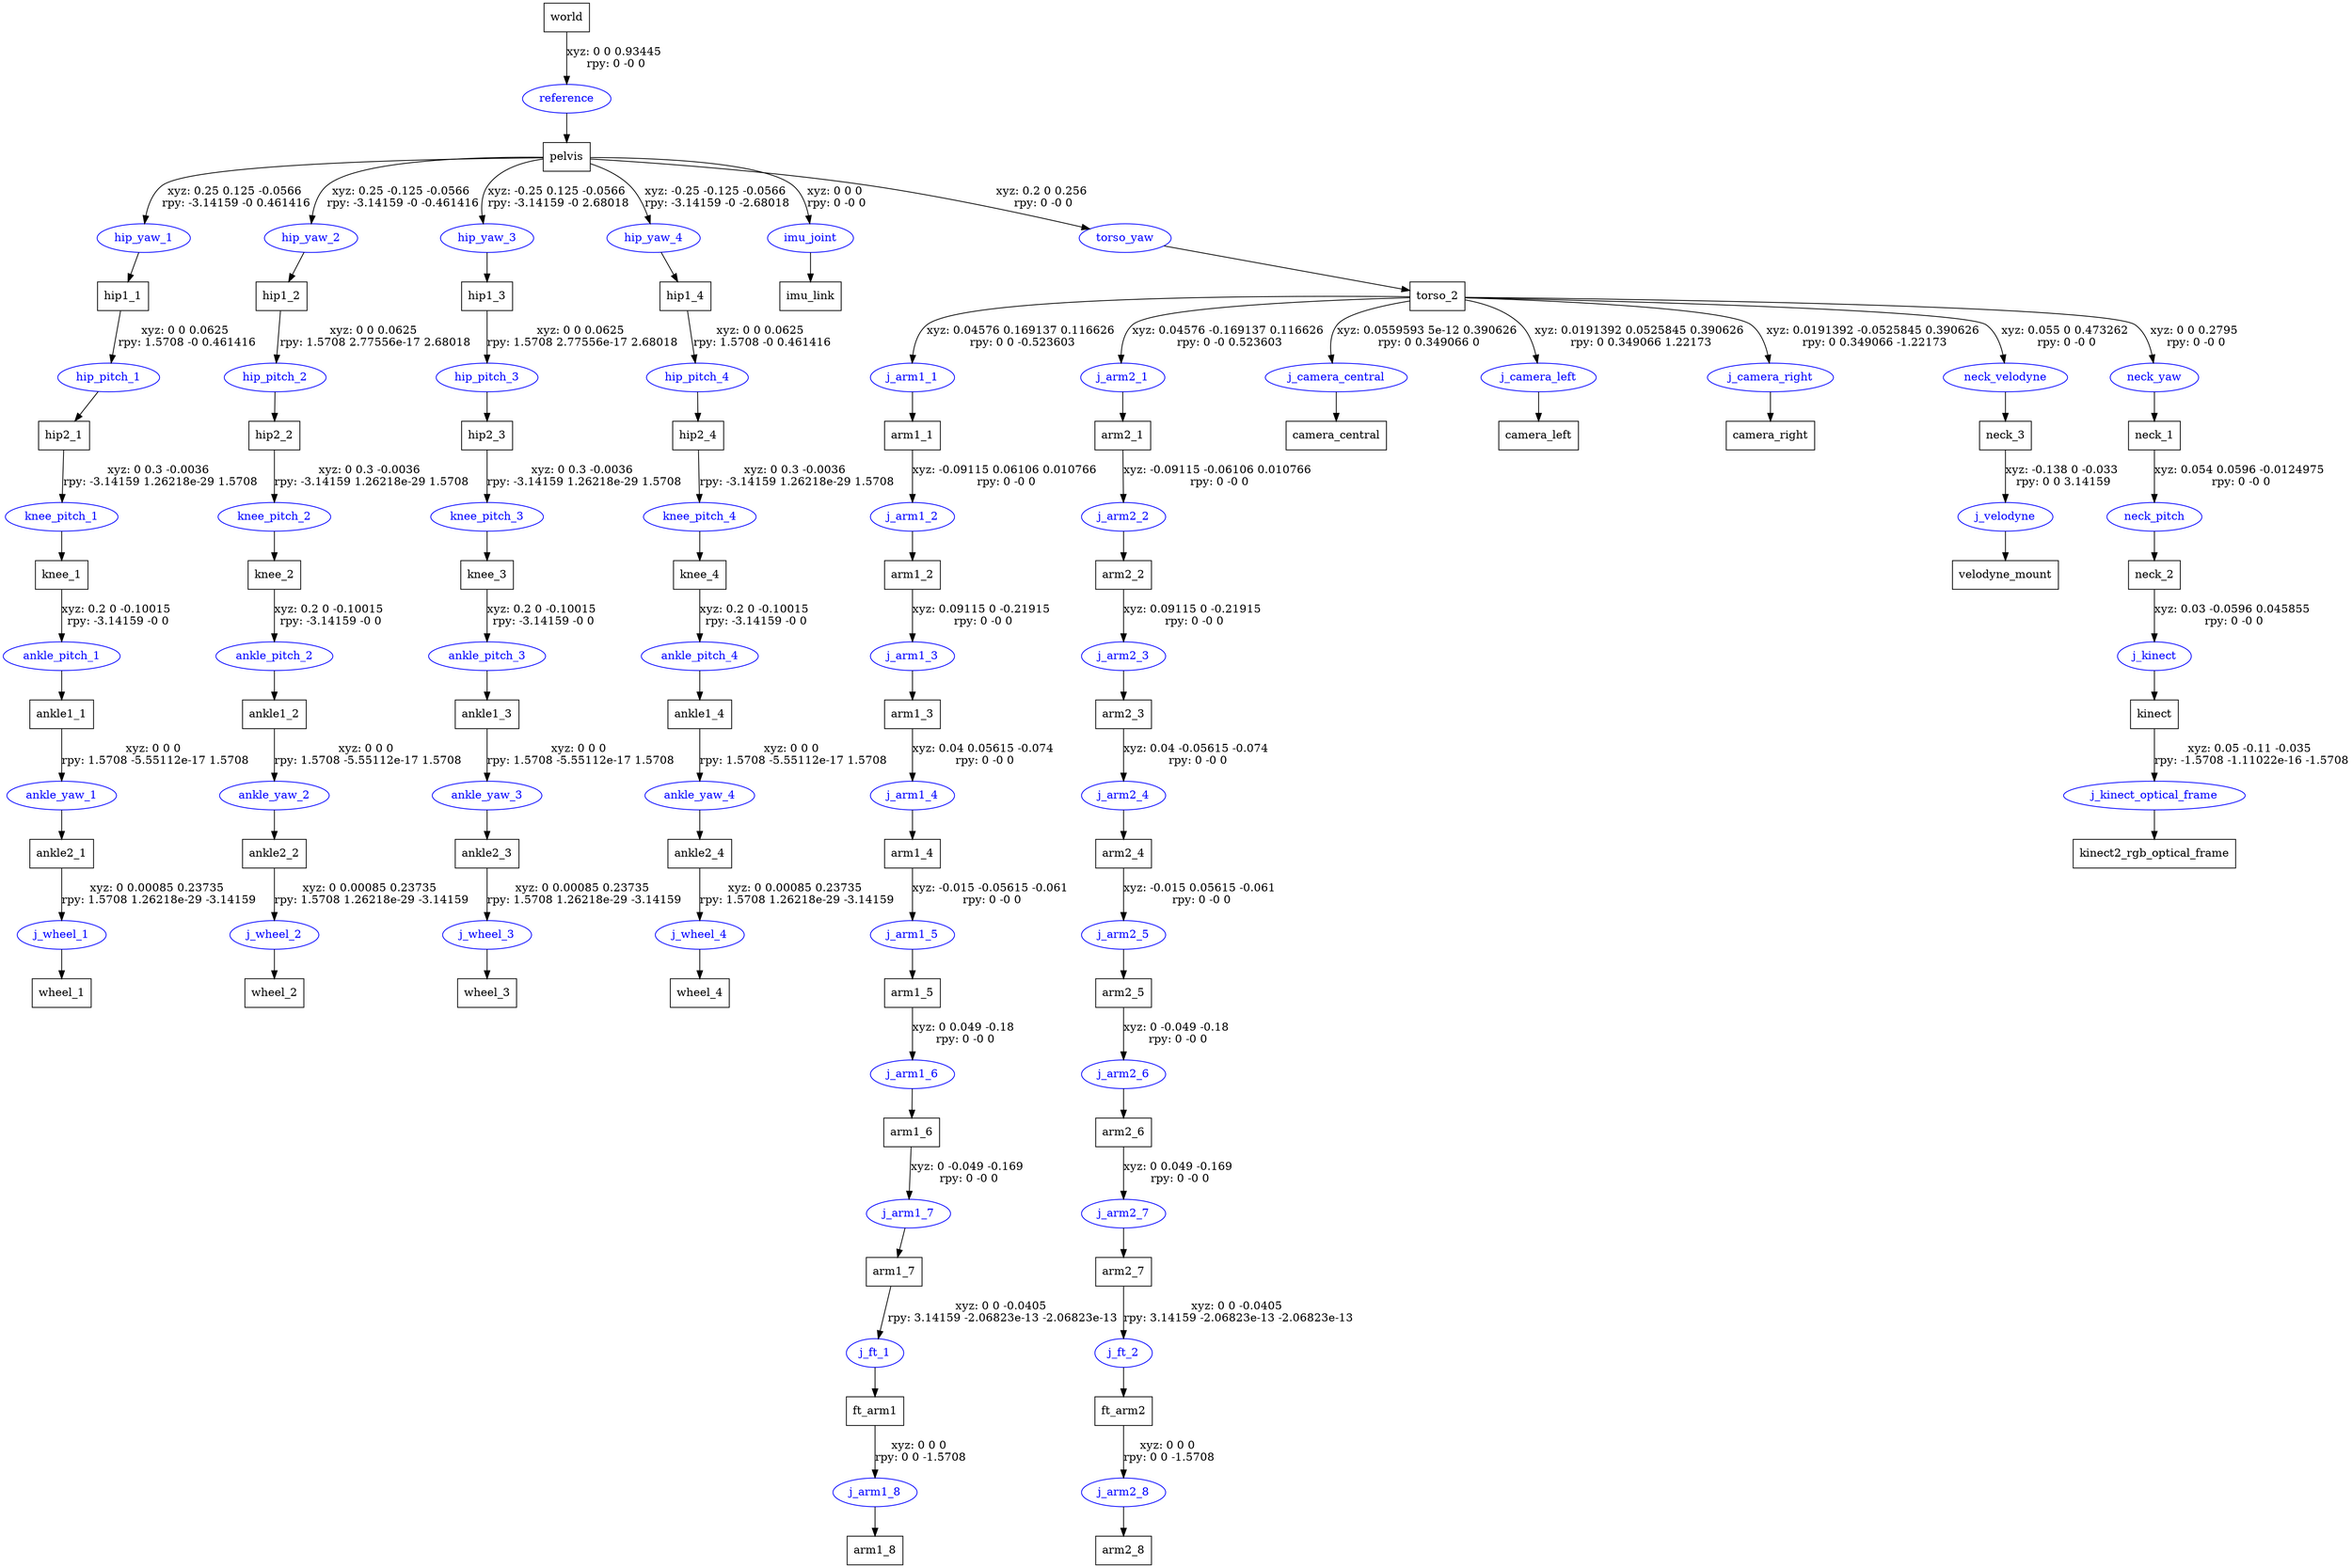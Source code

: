 digraph G {
node [shape=box];
"world" [label="world"];
"pelvis" [label="pelvis"];
"hip1_1" [label="hip1_1"];
"hip2_1" [label="hip2_1"];
"knee_1" [label="knee_1"];
"ankle1_1" [label="ankle1_1"];
"ankle2_1" [label="ankle2_1"];
"wheel_1" [label="wheel_1"];
"hip1_2" [label="hip1_2"];
"hip2_2" [label="hip2_2"];
"knee_2" [label="knee_2"];
"ankle1_2" [label="ankle1_2"];
"ankle2_2" [label="ankle2_2"];
"wheel_2" [label="wheel_2"];
"hip1_3" [label="hip1_3"];
"hip2_3" [label="hip2_3"];
"knee_3" [label="knee_3"];
"ankle1_3" [label="ankle1_3"];
"ankle2_3" [label="ankle2_3"];
"wheel_3" [label="wheel_3"];
"hip1_4" [label="hip1_4"];
"hip2_4" [label="hip2_4"];
"knee_4" [label="knee_4"];
"ankle1_4" [label="ankle1_4"];
"ankle2_4" [label="ankle2_4"];
"wheel_4" [label="wheel_4"];
"imu_link" [label="imu_link"];
"torso_2" [label="torso_2"];
"arm1_1" [label="arm1_1"];
"arm1_2" [label="arm1_2"];
"arm1_3" [label="arm1_3"];
"arm1_4" [label="arm1_4"];
"arm1_5" [label="arm1_5"];
"arm1_6" [label="arm1_6"];
"arm1_7" [label="arm1_7"];
"ft_arm1" [label="ft_arm1"];
"arm1_8" [label="arm1_8"];
"arm2_1" [label="arm2_1"];
"arm2_2" [label="arm2_2"];
"arm2_3" [label="arm2_3"];
"arm2_4" [label="arm2_4"];
"arm2_5" [label="arm2_5"];
"arm2_6" [label="arm2_6"];
"arm2_7" [label="arm2_7"];
"ft_arm2" [label="ft_arm2"];
"arm2_8" [label="arm2_8"];
"camera_central" [label="camera_central"];
"camera_left" [label="camera_left"];
"camera_right" [label="camera_right"];
"neck_3" [label="neck_3"];
"velodyne_mount" [label="velodyne_mount"];
"neck_1" [label="neck_1"];
"neck_2" [label="neck_2"];
"kinect" [label="kinect"];
"kinect2_rgb_optical_frame" [label="kinect2_rgb_optical_frame"];
node [shape=ellipse, color=blue, fontcolor=blue];
"world" -> "reference" [label="xyz: 0 0 0.93445 \nrpy: 0 -0 0"]
"reference" -> "pelvis"
"pelvis" -> "hip_yaw_1" [label="xyz: 0.25 0.125 -0.0566 \nrpy: -3.14159 -0 0.461416"]
"hip_yaw_1" -> "hip1_1"
"hip1_1" -> "hip_pitch_1" [label="xyz: 0 0 0.0625 \nrpy: 1.5708 -0 0.461416"]
"hip_pitch_1" -> "hip2_1"
"hip2_1" -> "knee_pitch_1" [label="xyz: 0 0.3 -0.0036 \nrpy: -3.14159 1.26218e-29 1.5708"]
"knee_pitch_1" -> "knee_1"
"knee_1" -> "ankle_pitch_1" [label="xyz: 0.2 0 -0.10015 \nrpy: -3.14159 -0 0"]
"ankle_pitch_1" -> "ankle1_1"
"ankle1_1" -> "ankle_yaw_1" [label="xyz: 0 0 0 \nrpy: 1.5708 -5.55112e-17 1.5708"]
"ankle_yaw_1" -> "ankle2_1"
"ankle2_1" -> "j_wheel_1" [label="xyz: 0 0.00085 0.23735 \nrpy: 1.5708 1.26218e-29 -3.14159"]
"j_wheel_1" -> "wheel_1"
"pelvis" -> "hip_yaw_2" [label="xyz: 0.25 -0.125 -0.0566 \nrpy: -3.14159 -0 -0.461416"]
"hip_yaw_2" -> "hip1_2"
"hip1_2" -> "hip_pitch_2" [label="xyz: 0 0 0.0625 \nrpy: 1.5708 2.77556e-17 2.68018"]
"hip_pitch_2" -> "hip2_2"
"hip2_2" -> "knee_pitch_2" [label="xyz: 0 0.3 -0.0036 \nrpy: -3.14159 1.26218e-29 1.5708"]
"knee_pitch_2" -> "knee_2"
"knee_2" -> "ankle_pitch_2" [label="xyz: 0.2 0 -0.10015 \nrpy: -3.14159 -0 0"]
"ankle_pitch_2" -> "ankle1_2"
"ankle1_2" -> "ankle_yaw_2" [label="xyz: 0 0 0 \nrpy: 1.5708 -5.55112e-17 1.5708"]
"ankle_yaw_2" -> "ankle2_2"
"ankle2_2" -> "j_wheel_2" [label="xyz: 0 0.00085 0.23735 \nrpy: 1.5708 1.26218e-29 -3.14159"]
"j_wheel_2" -> "wheel_2"
"pelvis" -> "hip_yaw_3" [label="xyz: -0.25 0.125 -0.0566 \nrpy: -3.14159 -0 2.68018"]
"hip_yaw_3" -> "hip1_3"
"hip1_3" -> "hip_pitch_3" [label="xyz: 0 0 0.0625 \nrpy: 1.5708 2.77556e-17 2.68018"]
"hip_pitch_3" -> "hip2_3"
"hip2_3" -> "knee_pitch_3" [label="xyz: 0 0.3 -0.0036 \nrpy: -3.14159 1.26218e-29 1.5708"]
"knee_pitch_3" -> "knee_3"
"knee_3" -> "ankle_pitch_3" [label="xyz: 0.2 0 -0.10015 \nrpy: -3.14159 -0 0"]
"ankle_pitch_3" -> "ankle1_3"
"ankle1_3" -> "ankle_yaw_3" [label="xyz: 0 0 0 \nrpy: 1.5708 -5.55112e-17 1.5708"]
"ankle_yaw_3" -> "ankle2_3"
"ankle2_3" -> "j_wheel_3" [label="xyz: 0 0.00085 0.23735 \nrpy: 1.5708 1.26218e-29 -3.14159"]
"j_wheel_3" -> "wheel_3"
"pelvis" -> "hip_yaw_4" [label="xyz: -0.25 -0.125 -0.0566 \nrpy: -3.14159 -0 -2.68018"]
"hip_yaw_4" -> "hip1_4"
"hip1_4" -> "hip_pitch_4" [label="xyz: 0 0 0.0625 \nrpy: 1.5708 -0 0.461416"]
"hip_pitch_4" -> "hip2_4"
"hip2_4" -> "knee_pitch_4" [label="xyz: 0 0.3 -0.0036 \nrpy: -3.14159 1.26218e-29 1.5708"]
"knee_pitch_4" -> "knee_4"
"knee_4" -> "ankle_pitch_4" [label="xyz: 0.2 0 -0.10015 \nrpy: -3.14159 -0 0"]
"ankle_pitch_4" -> "ankle1_4"
"ankle1_4" -> "ankle_yaw_4" [label="xyz: 0 0 0 \nrpy: 1.5708 -5.55112e-17 1.5708"]
"ankle_yaw_4" -> "ankle2_4"
"ankle2_4" -> "j_wheel_4" [label="xyz: 0 0.00085 0.23735 \nrpy: 1.5708 1.26218e-29 -3.14159"]
"j_wheel_4" -> "wheel_4"
"pelvis" -> "imu_joint" [label="xyz: 0 0 0 \nrpy: 0 -0 0"]
"imu_joint" -> "imu_link"
"pelvis" -> "torso_yaw" [label="xyz: 0.2 0 0.256 \nrpy: 0 -0 0"]
"torso_yaw" -> "torso_2"
"torso_2" -> "j_arm1_1" [label="xyz: 0.04576 0.169137 0.116626 \nrpy: 0 0 -0.523603"]
"j_arm1_1" -> "arm1_1"
"arm1_1" -> "j_arm1_2" [label="xyz: -0.09115 0.06106 0.010766 \nrpy: 0 -0 0"]
"j_arm1_2" -> "arm1_2"
"arm1_2" -> "j_arm1_3" [label="xyz: 0.09115 0 -0.21915 \nrpy: 0 -0 0"]
"j_arm1_3" -> "arm1_3"
"arm1_3" -> "j_arm1_4" [label="xyz: 0.04 0.05615 -0.074 \nrpy: 0 -0 0"]
"j_arm1_4" -> "arm1_4"
"arm1_4" -> "j_arm1_5" [label="xyz: -0.015 -0.05615 -0.061 \nrpy: 0 -0 0"]
"j_arm1_5" -> "arm1_5"
"arm1_5" -> "j_arm1_6" [label="xyz: 0 0.049 -0.18 \nrpy: 0 -0 0"]
"j_arm1_6" -> "arm1_6"
"arm1_6" -> "j_arm1_7" [label="xyz: 0 -0.049 -0.169 \nrpy: 0 -0 0"]
"j_arm1_7" -> "arm1_7"
"arm1_7" -> "j_ft_1" [label="xyz: 0 0 -0.0405 \nrpy: 3.14159 -2.06823e-13 -2.06823e-13"]
"j_ft_1" -> "ft_arm1"
"ft_arm1" -> "j_arm1_8" [label="xyz: 0 0 0 \nrpy: 0 0 -1.5708"]
"j_arm1_8" -> "arm1_8"
"torso_2" -> "j_arm2_1" [label="xyz: 0.04576 -0.169137 0.116626 \nrpy: 0 -0 0.523603"]
"j_arm2_1" -> "arm2_1"
"arm2_1" -> "j_arm2_2" [label="xyz: -0.09115 -0.06106 0.010766 \nrpy: 0 -0 0"]
"j_arm2_2" -> "arm2_2"
"arm2_2" -> "j_arm2_3" [label="xyz: 0.09115 0 -0.21915 \nrpy: 0 -0 0"]
"j_arm2_3" -> "arm2_3"
"arm2_3" -> "j_arm2_4" [label="xyz: 0.04 -0.05615 -0.074 \nrpy: 0 -0 0"]
"j_arm2_4" -> "arm2_4"
"arm2_4" -> "j_arm2_5" [label="xyz: -0.015 0.05615 -0.061 \nrpy: 0 -0 0"]
"j_arm2_5" -> "arm2_5"
"arm2_5" -> "j_arm2_6" [label="xyz: 0 -0.049 -0.18 \nrpy: 0 -0 0"]
"j_arm2_6" -> "arm2_6"
"arm2_6" -> "j_arm2_7" [label="xyz: 0 0.049 -0.169 \nrpy: 0 -0 0"]
"j_arm2_7" -> "arm2_7"
"arm2_7" -> "j_ft_2" [label="xyz: 0 0 -0.0405 \nrpy: 3.14159 -2.06823e-13 -2.06823e-13"]
"j_ft_2" -> "ft_arm2"
"ft_arm2" -> "j_arm2_8" [label="xyz: 0 0 0 \nrpy: 0 0 -1.5708"]
"j_arm2_8" -> "arm2_8"
"torso_2" -> "j_camera_central" [label="xyz: 0.0559593 5e-12 0.390626 \nrpy: 0 0.349066 0"]
"j_camera_central" -> "camera_central"
"torso_2" -> "j_camera_left" [label="xyz: 0.0191392 0.0525845 0.390626 \nrpy: 0 0.349066 1.22173"]
"j_camera_left" -> "camera_left"
"torso_2" -> "j_camera_right" [label="xyz: 0.0191392 -0.0525845 0.390626 \nrpy: 0 0.349066 -1.22173"]
"j_camera_right" -> "camera_right"
"torso_2" -> "neck_velodyne" [label="xyz: 0.055 0 0.473262 \nrpy: 0 -0 0"]
"neck_velodyne" -> "neck_3"
"neck_3" -> "j_velodyne" [label="xyz: -0.138 0 -0.033 \nrpy: 0 0 3.14159"]
"j_velodyne" -> "velodyne_mount"
"torso_2" -> "neck_yaw" [label="xyz: 0 0 0.2795 \nrpy: 0 -0 0"]
"neck_yaw" -> "neck_1"
"neck_1" -> "neck_pitch" [label="xyz: 0.054 0.0596 -0.0124975 \nrpy: 0 -0 0"]
"neck_pitch" -> "neck_2"
"neck_2" -> "j_kinect" [label="xyz: 0.03 -0.0596 0.045855 \nrpy: 0 -0 0"]
"j_kinect" -> "kinect"
"kinect" -> "j_kinect_optical_frame" [label="xyz: 0.05 -0.11 -0.035 \nrpy: -1.5708 -1.11022e-16 -1.5708"]
"j_kinect_optical_frame" -> "kinect2_rgb_optical_frame"
}
